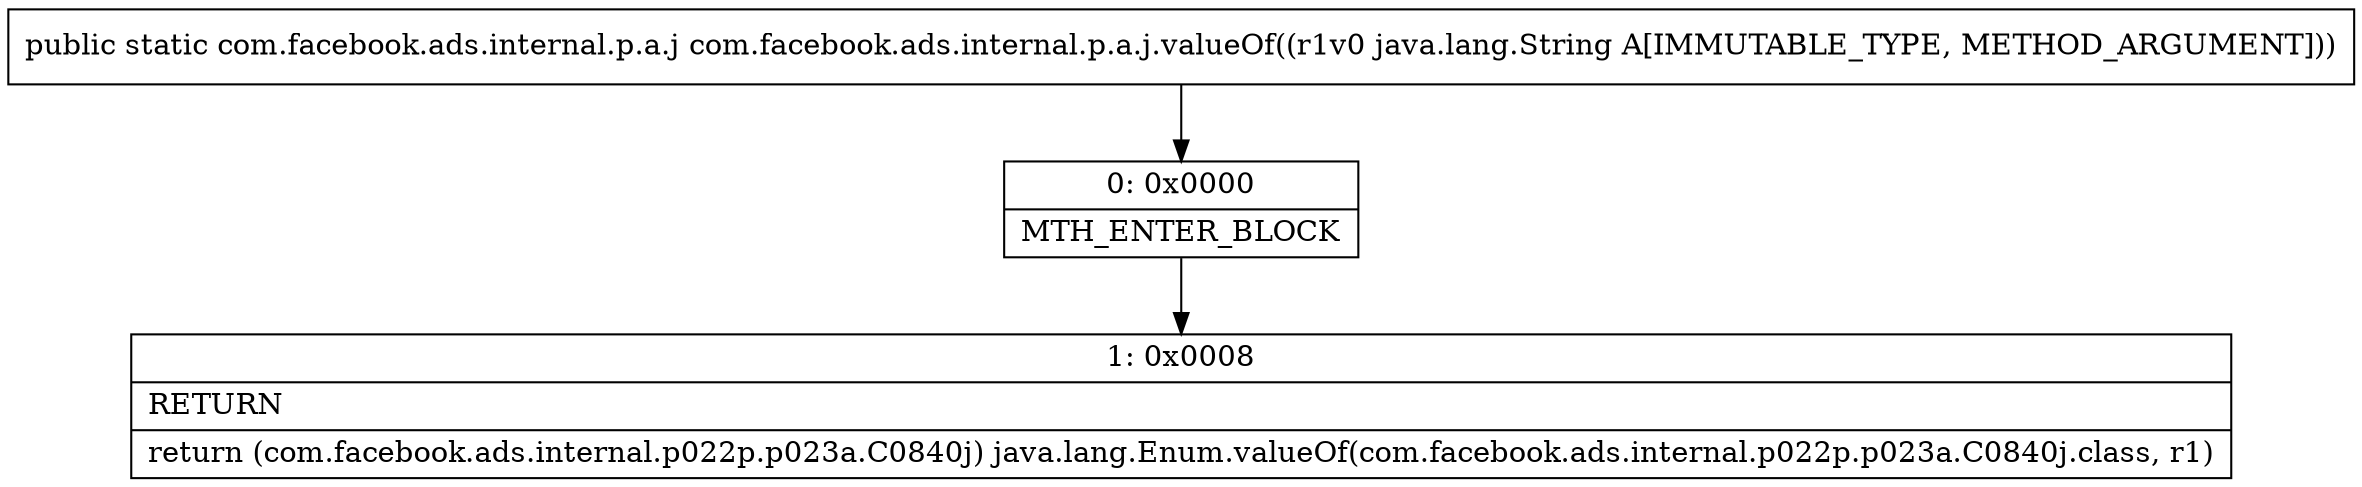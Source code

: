 digraph "CFG forcom.facebook.ads.internal.p.a.j.valueOf(Ljava\/lang\/String;)Lcom\/facebook\/ads\/internal\/p\/a\/j;" {
Node_0 [shape=record,label="{0\:\ 0x0000|MTH_ENTER_BLOCK\l}"];
Node_1 [shape=record,label="{1\:\ 0x0008|RETURN\l|return (com.facebook.ads.internal.p022p.p023a.C0840j) java.lang.Enum.valueOf(com.facebook.ads.internal.p022p.p023a.C0840j.class, r1)\l}"];
MethodNode[shape=record,label="{public static com.facebook.ads.internal.p.a.j com.facebook.ads.internal.p.a.j.valueOf((r1v0 java.lang.String A[IMMUTABLE_TYPE, METHOD_ARGUMENT])) }"];
MethodNode -> Node_0;
Node_0 -> Node_1;
}

